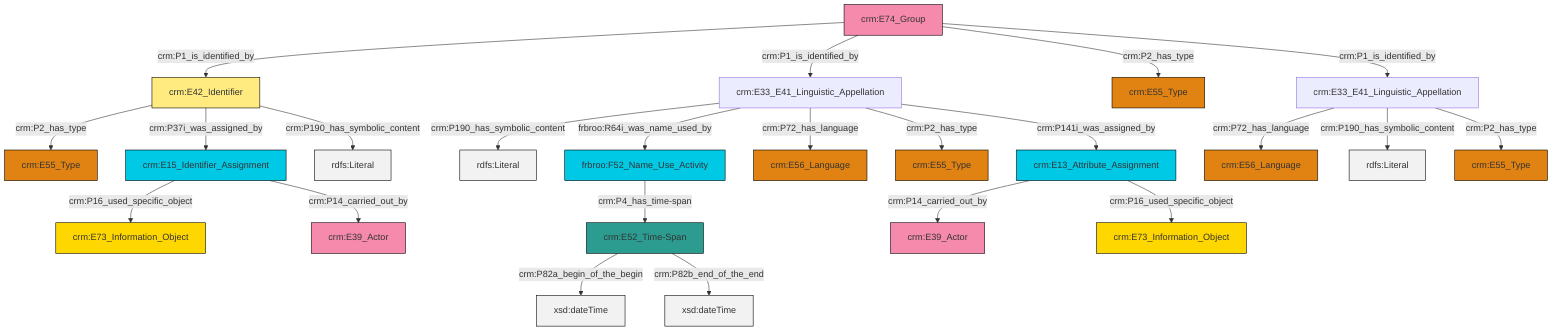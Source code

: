 graph TD
classDef Literal fill:#f2f2f2,stroke:#000000;
classDef CRM_Entity fill:#FFFFFF,stroke:#000000;
classDef Temporal_Entity fill:#00C9E6, stroke:#000000;
classDef Type fill:#E18312, stroke:#000000;
classDef Time-Span fill:#2C9C91, stroke:#000000;
classDef Appellation fill:#FFEB7F, stroke:#000000;
classDef Place fill:#008836, stroke:#000000;
classDef Persistent_Item fill:#B266B2, stroke:#000000;
classDef Conceptual_Object fill:#FFD700, stroke:#000000;
classDef Physical_Thing fill:#D2B48C, stroke:#000000;
classDef Actor fill:#f58aad, stroke:#000000;
classDef PC_Classes fill:#4ce600, stroke:#000000;
classDef Multi fill:#cccccc,stroke:#000000;

0["crm:E13_Attribute_Assignment"]:::Temporal_Entity -->|crm:P14_carried_out_by| 1["crm:E39_Actor"]:::Actor
2["crm:E33_E41_Linguistic_Appellation"]:::Default -->|crm:P190_has_symbolic_content| 3[rdfs:Literal]:::Literal
2["crm:E33_E41_Linguistic_Appellation"]:::Default -->|frbroo:R64i_was_name_used_by| 6["frbroo:F52_Name_Use_Activity"]:::Temporal_Entity
7["crm:E74_Group"]:::Actor -->|crm:P1_is_identified_by| 8["crm:E42_Identifier"]:::Appellation
2["crm:E33_E41_Linguistic_Appellation"]:::Default -->|crm:P72_has_language| 12["crm:E56_Language"]:::Type
7["crm:E74_Group"]:::Actor -->|crm:P1_is_identified_by| 2["crm:E33_E41_Linguistic_Appellation"]:::Default
2["crm:E33_E41_Linguistic_Appellation"]:::Default -->|crm:P2_has_type| 16["crm:E55_Type"]:::Type
18["crm:E52_Time-Span"]:::Time-Span -->|crm:P82a_begin_of_the_begin| 19[xsd:dateTime]:::Literal
8["crm:E42_Identifier"]:::Appellation -->|crm:P2_has_type| 20["crm:E55_Type"]:::Type
7["crm:E74_Group"]:::Actor -->|crm:P2_has_type| 13["crm:E55_Type"]:::Type
6["frbroo:F52_Name_Use_Activity"]:::Temporal_Entity -->|crm:P4_has_time-span| 18["crm:E52_Time-Span"]:::Time-Span
0["crm:E13_Attribute_Assignment"]:::Temporal_Entity -->|crm:P16_used_specific_object| 24["crm:E73_Information_Object"]:::Conceptual_Object
18["crm:E52_Time-Span"]:::Time-Span -->|crm:P82b_end_of_the_end| 25[xsd:dateTime]:::Literal
26["crm:E15_Identifier_Assignment"]:::Temporal_Entity -->|crm:P16_used_specific_object| 27["crm:E73_Information_Object"]:::Conceptual_Object
29["crm:E33_E41_Linguistic_Appellation"]:::Default -->|crm:P72_has_language| 22["crm:E56_Language"]:::Type
29["crm:E33_E41_Linguistic_Appellation"]:::Default -->|crm:P190_has_symbolic_content| 33[rdfs:Literal]:::Literal
29["crm:E33_E41_Linguistic_Appellation"]:::Default -->|crm:P2_has_type| 9["crm:E55_Type"]:::Type
26["crm:E15_Identifier_Assignment"]:::Temporal_Entity -->|crm:P14_carried_out_by| 4["crm:E39_Actor"]:::Actor
2["crm:E33_E41_Linguistic_Appellation"]:::Default -->|crm:P141i_was_assigned_by| 0["crm:E13_Attribute_Assignment"]:::Temporal_Entity
7["crm:E74_Group"]:::Actor -->|crm:P1_is_identified_by| 29["crm:E33_E41_Linguistic_Appellation"]:::Default
8["crm:E42_Identifier"]:::Appellation -->|crm:P37i_was_assigned_by| 26["crm:E15_Identifier_Assignment"]:::Temporal_Entity
8["crm:E42_Identifier"]:::Appellation -->|crm:P190_has_symbolic_content| 40[rdfs:Literal]:::Literal